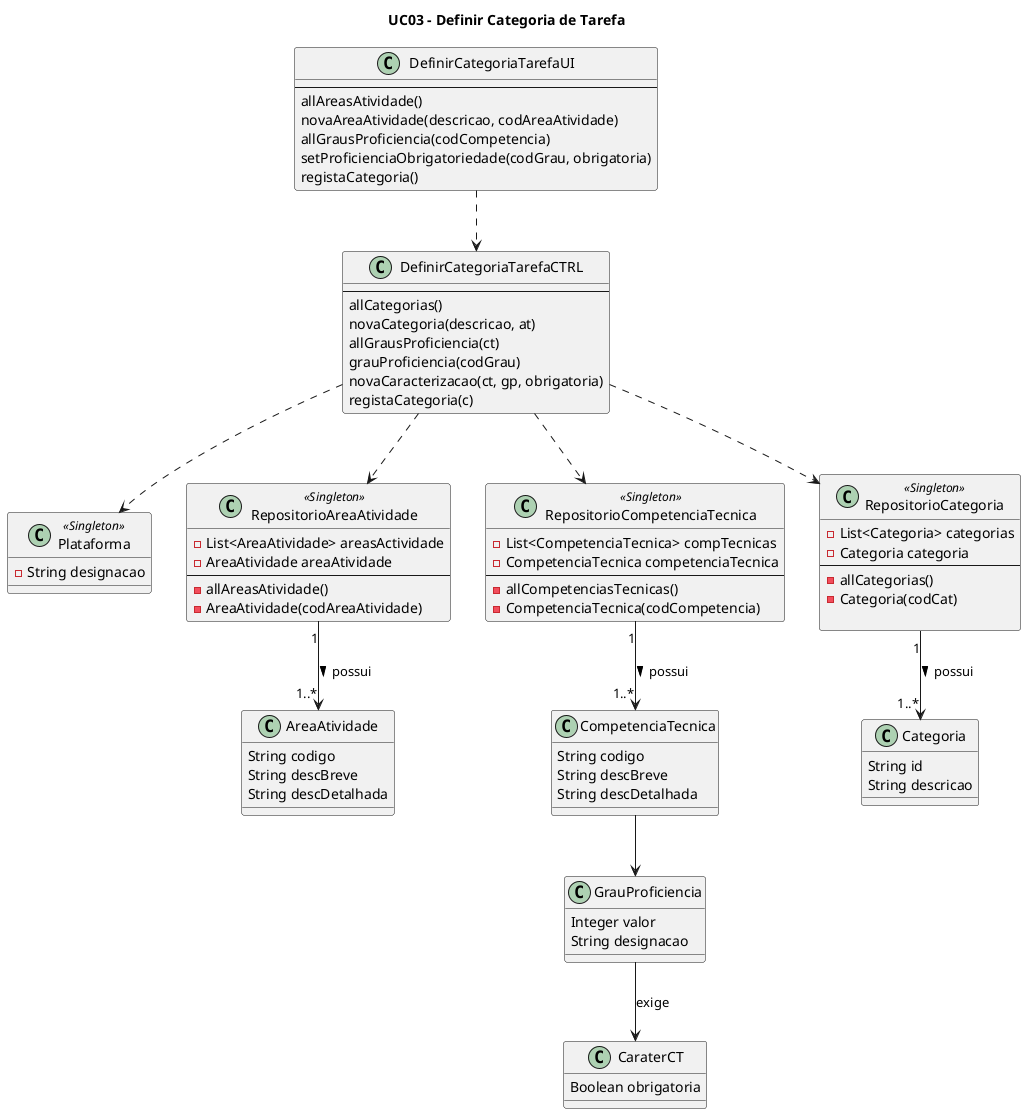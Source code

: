 @startuml
title UC03 - Definir Categoria de Tarefa

class Plataforma <<Singleton>> {
    -String designacao
}

class DefinirCategoriaTarefaUI{
    --
    allAreasAtividade()
    novaAreaAtividade(descricao, codAreaAtividade)
    allGrausProficiencia(codCompetencia)
    setProficienciaObrigatoriedade(codGrau, obrigatoria)
    registaCategoria()
}

class DefinirCategoriaTarefaCTRL{
   --
   allCategorias()
   novaCategoria(descricao, at)
   allGrausProficiencia(ct)
   grauProficiencia(codGrau)
   novaCaracterizacao(ct, gp, obrigatoria)
   registaCategoria(c)
}

class AreaAtividade{
    String codigo
    String descBreve
    String descDetalhada
}

class CompetenciaTecnica{
    String codigo
    String descBreve
    String descDetalhada
}

class Categoria{
    String id 
    String descricao
}

class GrauProficiencia{
    Integer valor
    String designacao
}

class CaraterCT{
    Boolean obrigatoria
}

class RepositorioAreaAtividade <<Singleton>>{
    -List<AreaAtividade> areasActividade
    -AreaAtividade areaAtividade
    --
    -allAreasAtividade()
    -AreaAtividade(codAreaAtividade)
}

class RepositorioCompetenciaTecnica <<Singleton>>{
    -List<CompetenciaTecnica> compTecnicas
    -CompetenciaTecnica competenciaTecnica
    --
    -allCompetenciasTecnicas()
    -CompetenciaTecnica(codCompetencia)
}

class RepositorioCategoria <<Singleton>>{
    -List<Categoria> categorias
    -Categoria categoria
    --
    -allCategorias()
    -Categoria(codCat)
    
}

DefinirCategoriaTarefaUI ..> DefinirCategoriaTarefaCTRL
DefinirCategoriaTarefaCTRL ..> Plataforma
DefinirCategoriaTarefaCTRL ..> RepositorioAreaAtividade
DefinirCategoriaTarefaCTRL ..> RepositorioCategoria
DefinirCategoriaTarefaCTRL ..> RepositorioCompetenciaTecnica
RepositorioAreaAtividade "1" --> "1..*" AreaAtividade: possui >
RepositorioCategoria "1" --> "1..*"  Categoria: possui >
RepositorioCompetenciaTecnica "1" --> "1..*" CompetenciaTecnica: possui >
CompetenciaTecnica --> GrauProficiencia
GrauProficiencia --> CaraterCT: exige

@enduml